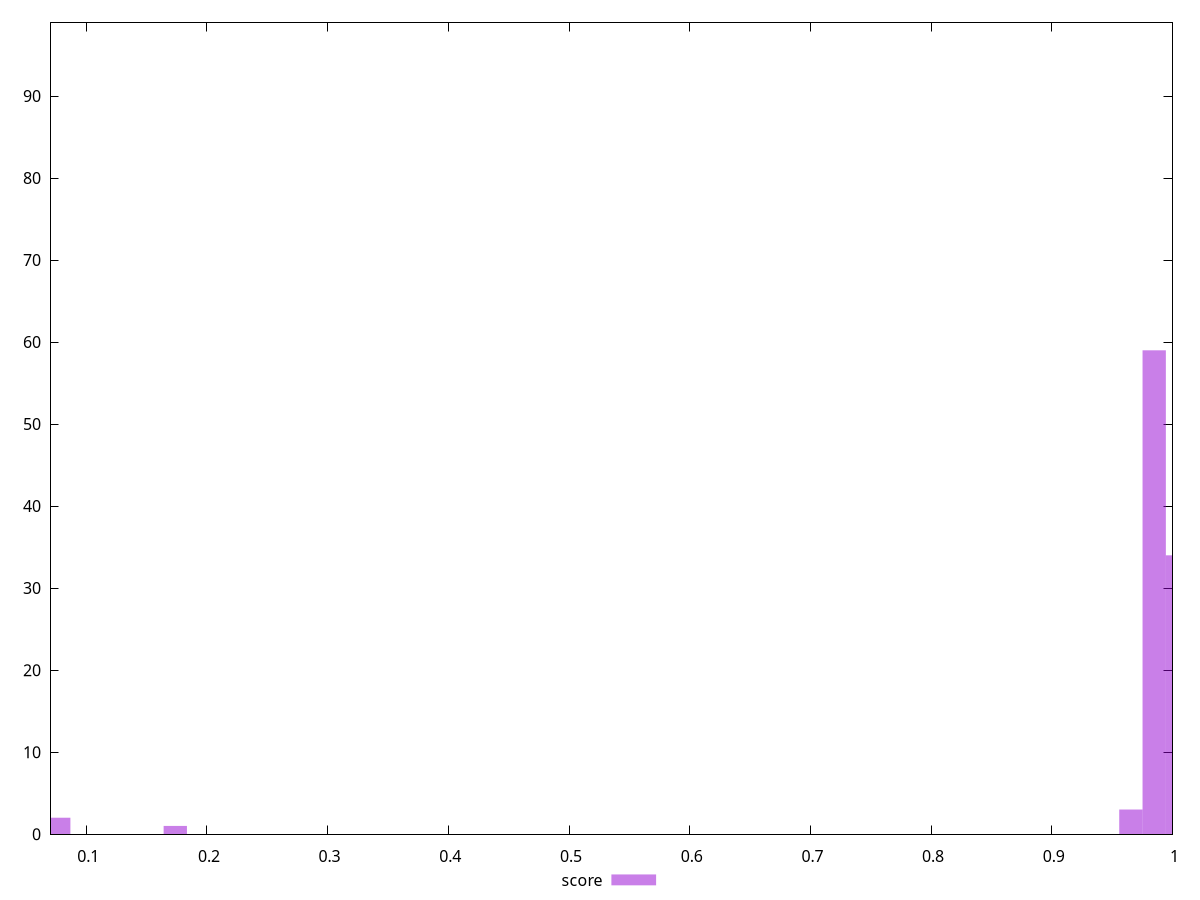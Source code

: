 reset

$score <<EOF
0.17379504450919914 1
0.07724224200408851 2
0.9848385855521286 59
1.0041491460531506 34
0.9655280250511064 3
EOF

set key outside below
set boxwidth 0.019310560501022127
set xrange [0.07:1]
set yrange [0:99]
set trange [0:99]
set style fill transparent solid 0.5 noborder
set terminal svg size 640, 490 enhanced background rgb 'white'
set output "report/report_00029_2021-02-24T13-36-40.390Z/interactive/samples/card/score/histogram.svg"

plot $score title "score" with boxes

reset
